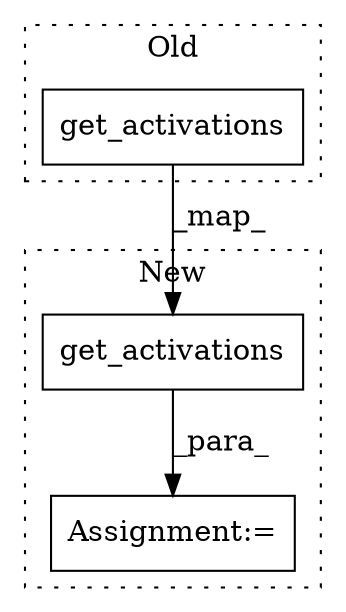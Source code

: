 digraph G {
subgraph cluster0 {
1 [label="get_activations" a="32" s="1520,1573" l="16,1" shape="box"];
label = "Old";
style="dotted";
}
subgraph cluster1 {
2 [label="get_activations" a="32" s="1580,1633" l="16,1" shape="box"];
3 [label="Assignment:=" a="7" s="1579" l="1" shape="box"];
label = "New";
style="dotted";
}
1 -> 2 [label="_map_"];
2 -> 3 [label="_para_"];
}